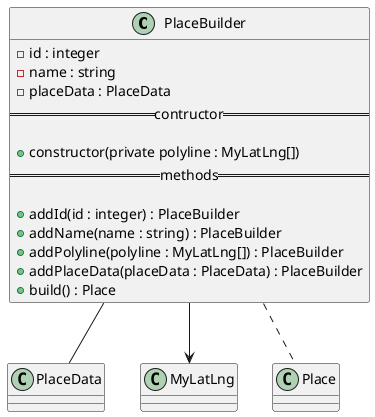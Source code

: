 @startuml PlaceBuilder Diagram
class PlaceBuilder {
  - id : integer
  - name : string
  - placeData : PlaceData
  == contructor ==

  + constructor(private polyline : MyLatLng[])
  == methods ==

  + addId(id : integer) : PlaceBuilder
  + addName(name : string) : PlaceBuilder
  + addPolyline(polyline : MyLatLng[]) : PlaceBuilder
  + addPlaceData(placeData : PlaceData) : PlaceBuilder
  + build() : Place
}

PlaceBuilder -- PlaceData
PlaceBuilder --> MyLatLng
PlaceBuilder .. Place
@enduml
